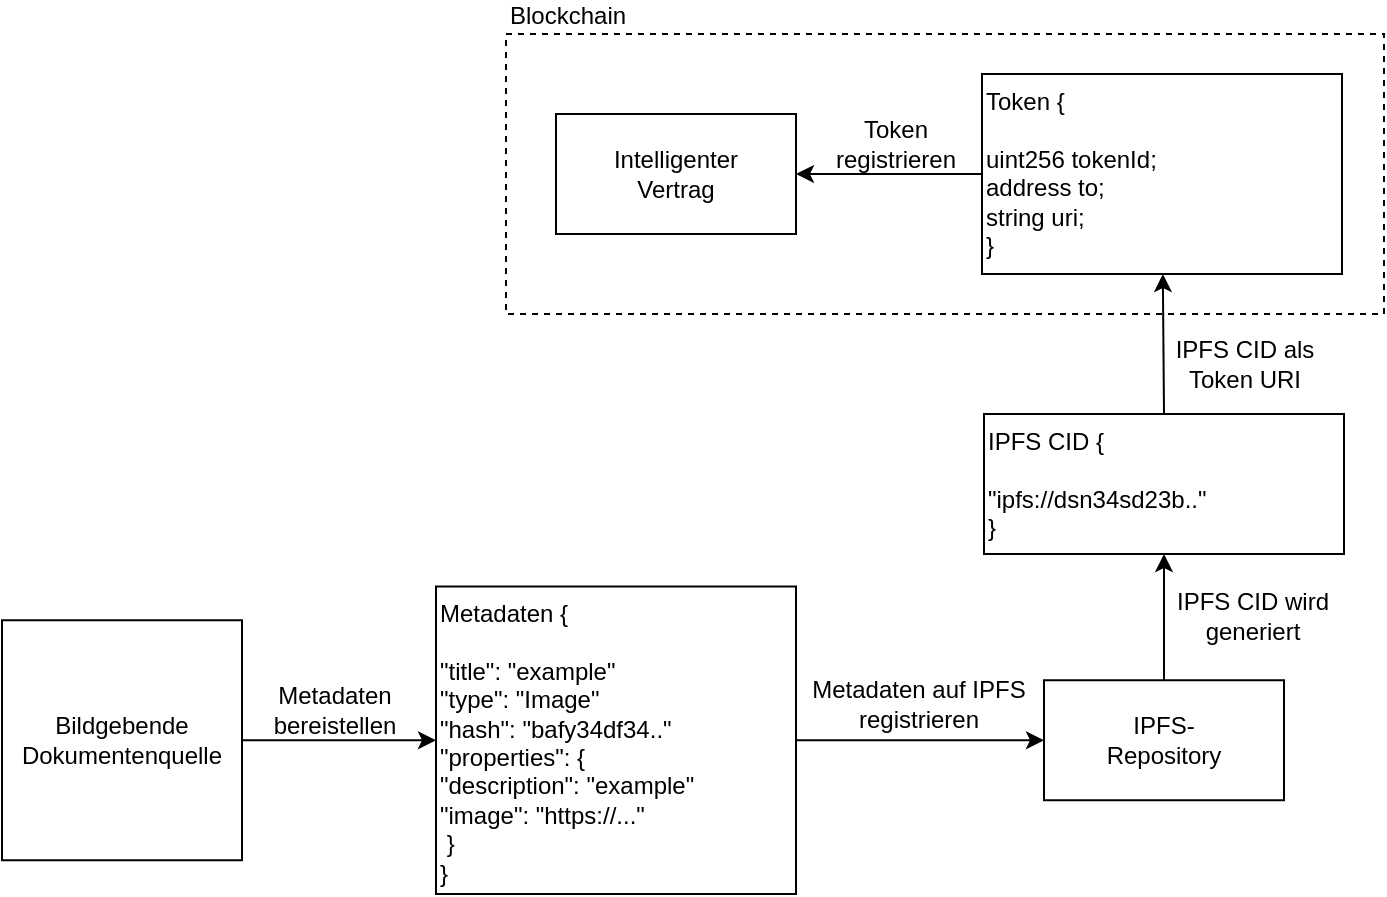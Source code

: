 <mxfile version="21.1.5" type="embed">
    <diagram id="aCjv-Za1Z-bQjdYR94Q5" name="Page-1">
        <mxGraphModel dx="992" dy="768" grid="1" gridSize="10" guides="1" tooltips="1" connect="1" arrows="1" fold="1" page="1" pageScale="1" pageWidth="827" pageHeight="1169" math="0" shadow="0">
            <root>
                <mxCell id="0"/>
                <mxCell id="1" parent="0"/>
                <mxCell id="2" value="Blockchain" style="rounded=0;whiteSpace=wrap;html=1;fillColor=none;dashed=1;verticalAlign=bottom;labelPosition=center;verticalLabelPosition=top;align=left;" parent="1" vertex="1">
                    <mxGeometry x="320" y="320" width="439" height="140" as="geometry"/>
                </mxCell>
                <mxCell id="3" value="Intelligenter&lt;br&gt;Vertrag" style="rounded=0;whiteSpace=wrap;html=1;fillColor=none;" parent="1" vertex="1">
                    <mxGeometry x="345" y="360" width="120" height="60" as="geometry"/>
                </mxCell>
                <mxCell id="67" style="edgeStyle=none;html=1;exitX=0.5;exitY=0;exitDx=0;exitDy=0;entryX=0.5;entryY=1;entryDx=0;entryDy=0;" parent="1" source="5" target="66" edge="1">
                    <mxGeometry relative="1" as="geometry"/>
                </mxCell>
                <mxCell id="5" value="IPFS-&lt;br&gt;Repository" style="rounded=0;whiteSpace=wrap;html=1;fillColor=none;" parent="1" vertex="1">
                    <mxGeometry x="589" y="643.13" width="120" height="60" as="geometry"/>
                </mxCell>
                <mxCell id="70" value="" style="edgeStyle=none;html=1;" edge="1" parent="1" source="9" target="29">
                    <mxGeometry relative="1" as="geometry"/>
                </mxCell>
                <mxCell id="9" value="Bildgebende Dokumentenquelle" style="rounded=0;whiteSpace=wrap;html=1;fillColor=none;points=[[0,0,0,0,0],[0,0.25,0,0,0],[0,0.5,0,0,0],[0,0.75,0,0,0],[0,1,0,0,0],[0.25,0,0,0,0],[0.25,1,0,0,0],[0.5,0,0,0,0],[0.5,1,0,0,0],[0.75,0,0,0,0],[0.75,1,0,0,0],[1,0,0,0,0],[1,0.25,0,0,0],[1,0.5,0,0,0],[1,0.7,0,0,0],[1,0.88,0,0,0]];" parent="1" vertex="1">
                    <mxGeometry x="68" y="613.13" width="120" height="120" as="geometry"/>
                </mxCell>
                <mxCell id="19" value="IPFS CID wird generiert" style="text;html=1;strokeColor=none;fillColor=none;align=center;verticalAlign=middle;whiteSpace=wrap;rounded=0;" parent="1" vertex="1">
                    <mxGeometry x="649" y="596.25" width="89" height="30" as="geometry"/>
                </mxCell>
                <mxCell id="20" value="Metadaten auf IPFS registrieren" style="text;html=1;strokeColor=none;fillColor=none;align=center;verticalAlign=middle;whiteSpace=wrap;rounded=0;" parent="1" vertex="1">
                    <mxGeometry x="470" y="640" width="112.5" height="30" as="geometry"/>
                </mxCell>
                <mxCell id="62" style="edgeStyle=none;html=1;exitX=1;exitY=0.5;exitDx=0;exitDy=0;entryX=0;entryY=0.5;entryDx=0;entryDy=0;" parent="1" source="29" target="5" edge="1">
                    <mxGeometry relative="1" as="geometry"/>
                </mxCell>
                <mxCell id="29" value="Metadaten {&lt;br&gt;&lt;br&gt;&quot;title&quot;: &quot;example&quot;&lt;br&gt;&quot;type&quot;: &quot;Image&quot;&lt;br&gt;&quot;hash&quot;: &quot;bafy34df34..&quot;&lt;br&gt;&quot;properties&quot;: {&lt;br&gt;&quot;description&quot;: &quot;example&quot;&lt;br&gt;&quot;image&quot;: &quot;https://...&quot;&lt;br&gt;&lt;span style=&quot;white-space: pre;&quot;&gt; &lt;/span&gt;}&lt;br&gt;}" style="rounded=0;whiteSpace=wrap;html=1;fillColor=none;align=left;labelPosition=center;verticalLabelPosition=middle;verticalAlign=top;" parent="1" vertex="1">
                    <mxGeometry x="285" y="596.25" width="180" height="153.75" as="geometry"/>
                </mxCell>
                <mxCell id="61" value="Metadaten&lt;br&gt;bereistellen" style="text;html=1;strokeColor=none;fillColor=none;align=center;verticalAlign=middle;whiteSpace=wrap;rounded=0;" parent="1" vertex="1">
                    <mxGeometry x="184" y="643.13" width="101" height="30" as="geometry"/>
                </mxCell>
                <mxCell id="64" style="edgeStyle=none;html=1;exitX=0;exitY=0.5;exitDx=0;exitDy=0;entryX=1;entryY=0.5;entryDx=0;entryDy=0;" parent="1" source="63" target="3" edge="1">
                    <mxGeometry relative="1" as="geometry"/>
                </mxCell>
                <mxCell id="63" value="Token {&lt;br&gt;&lt;br&gt;uint256 tokenId;&lt;br&gt;address to;&lt;br&gt;string uri;&lt;br&gt;}" style="rounded=0;whiteSpace=wrap;html=1;fillColor=none;align=left;labelPosition=center;verticalLabelPosition=middle;verticalAlign=top;" parent="1" vertex="1">
                    <mxGeometry x="558" y="340" width="180" height="100" as="geometry"/>
                </mxCell>
                <mxCell id="65" value="Token registrieren" style="text;html=1;strokeColor=none;fillColor=none;align=center;verticalAlign=middle;whiteSpace=wrap;rounded=0;" parent="1" vertex="1">
                    <mxGeometry x="480" y="360" width="70" height="30" as="geometry"/>
                </mxCell>
                <mxCell id="68" style="edgeStyle=none;html=1;exitX=0.5;exitY=0;exitDx=0;exitDy=0;" parent="1" source="66" target="63" edge="1">
                    <mxGeometry relative="1" as="geometry"/>
                </mxCell>
                <mxCell id="66" value="IPFS CID {&lt;br&gt;&lt;br&gt;&quot;ipfs://dsn34sd23b..&quot;&lt;br&gt;}" style="rounded=0;whiteSpace=wrap;html=1;fillColor=none;align=left;labelPosition=center;verticalLabelPosition=middle;verticalAlign=top;" parent="1" vertex="1">
                    <mxGeometry x="559" y="510" width="180" height="70" as="geometry"/>
                </mxCell>
                <mxCell id="69" value="IPFS CID als Token URI" style="text;html=1;strokeColor=none;fillColor=none;align=center;verticalAlign=middle;whiteSpace=wrap;rounded=0;" parent="1" vertex="1">
                    <mxGeometry x="649" y="470" width="81" height="30" as="geometry"/>
                </mxCell>
            </root>
        </mxGraphModel>
    </diagram>
</mxfile>